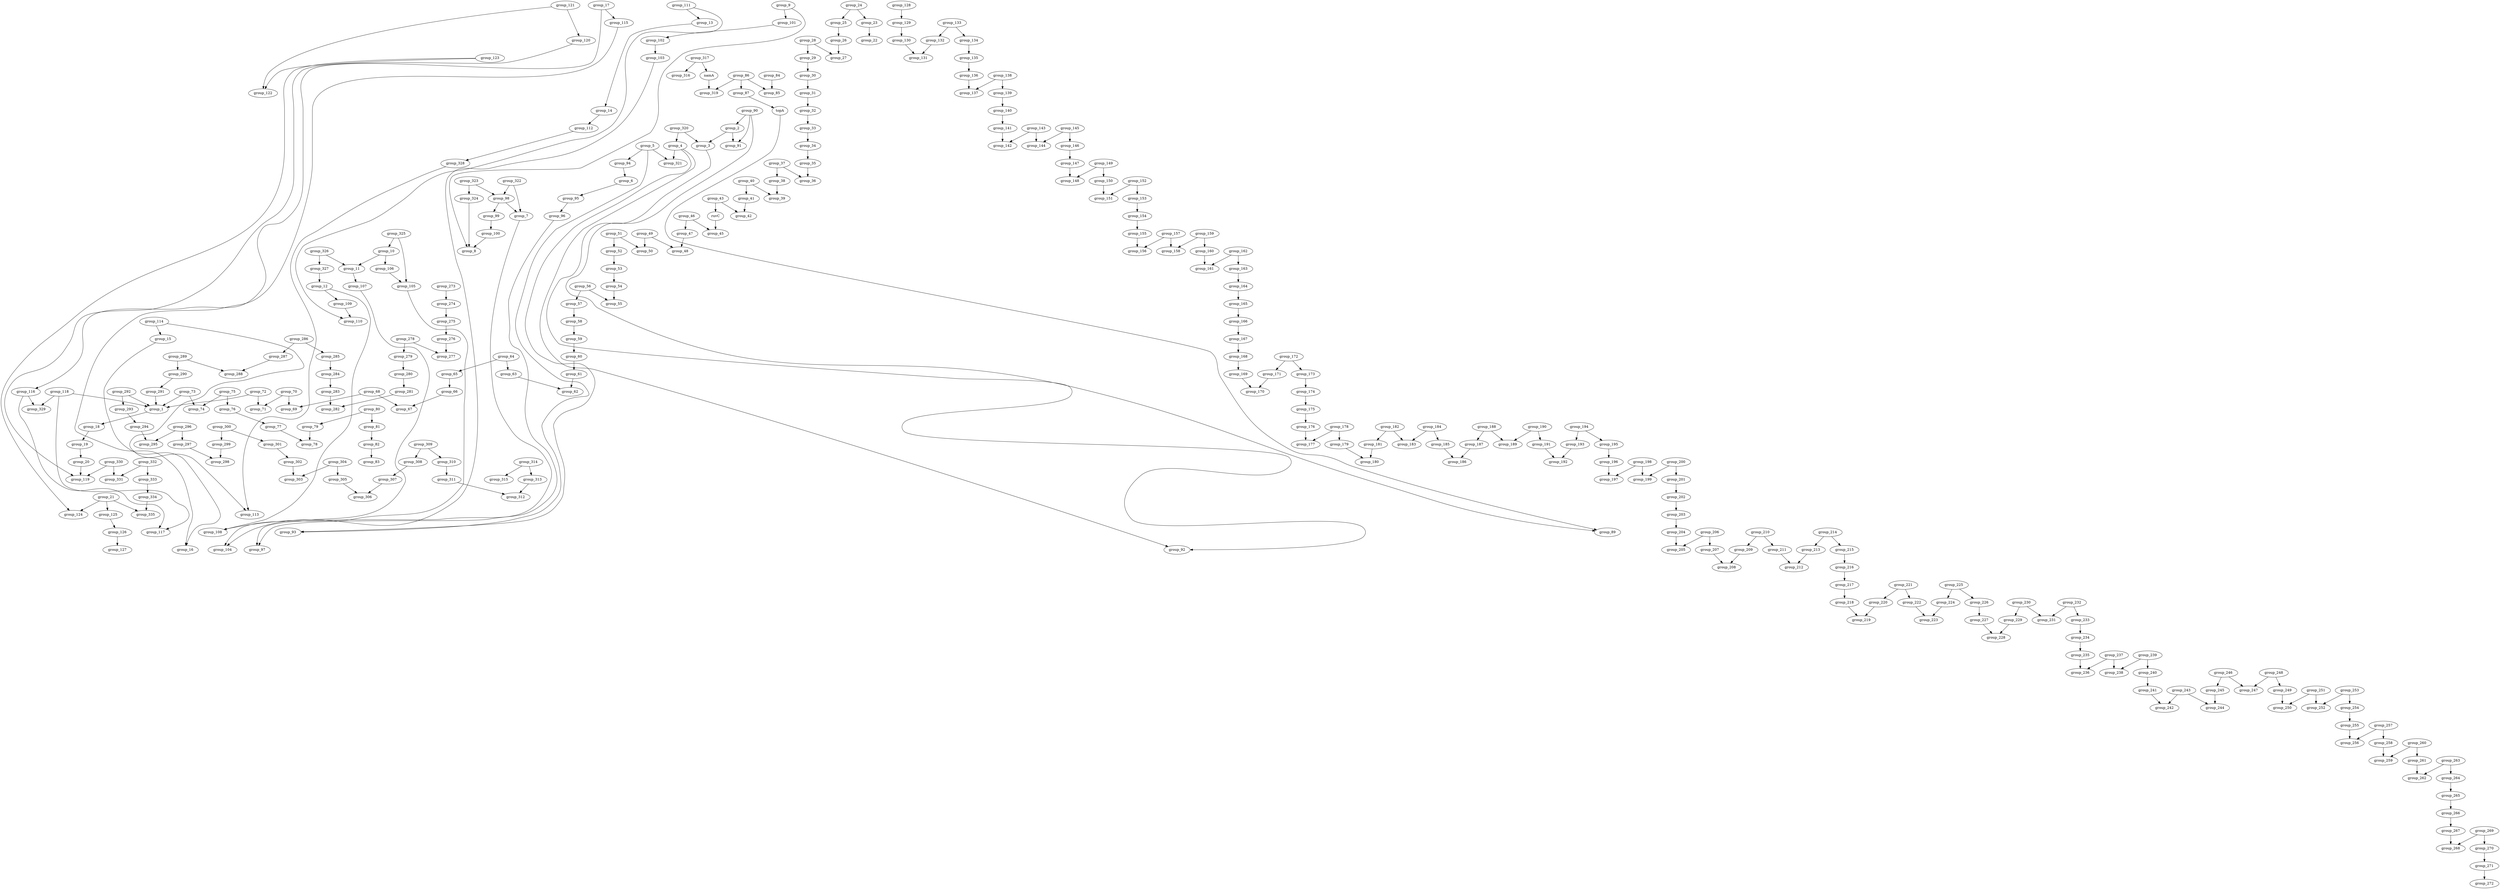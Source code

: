 digraph g
{

  /* list of nodes */
  "group_1";
  "group_10";
  "group_100";
  "group_101";
  "group_102";
  "group_103";
  "group_104";
  "group_105";
  "group_106";
  "group_107";
  "group_108";
  "group_109";
  "group_11";
  "group_110";
  "group_111";
  "group_112";
  "group_113";
  "group_114";
  "group_115";
  "group_116";
  "group_117";
  "group_118";
  "group_119";
  "group_12";
  "group_120";
  "group_121";
  "group_122";
  "group_123";
  "group_124";
  "group_125";
  "group_126";
  "group_127";
  "group_128";
  "group_129";
  "group_13";
  "group_130";
  "group_131";
  "group_132";
  "group_133";
  "group_134";
  "group_135";
  "group_136";
  "group_137";
  "group_138";
  "group_139";
  "group_14";
  "group_140";
  "group_141";
  "group_142";
  "group_143";
  "group_144";
  "group_145";
  "group_146";
  "group_147";
  "group_148";
  "group_149";
  "group_15";
  "group_150";
  "group_151";
  "group_152";
  "group_153";
  "group_154";
  "group_155";
  "group_156";
  "group_157";
  "group_158";
  "group_159";
  "group_16";
  "group_160";
  "group_161";
  "group_162";
  "group_163";
  "group_164";
  "group_165";
  "group_166";
  "group_167";
  "group_168";
  "group_169";
  "group_17";
  "group_170";
  "group_171";
  "group_172";
  "group_173";
  "group_174";
  "group_175";
  "group_176";
  "group_177";
  "group_178";
  "group_179";
  "group_18";
  "group_180";
  "group_181";
  "group_182";
  "group_183";
  "group_184";
  "group_185";
  "group_186";
  "group_187";
  "group_188";
  "group_189";
  "group_19";
  "group_190";
  "group_191";
  "group_192";
  "group_193";
  "group_194";
  "group_195";
  "group_196";
  "group_197";
  "group_198";
  "group_199";
  "group_2";
  "group_20";
  "group_200";
  "group_201";
  "group_202";
  "group_203";
  "group_204";
  "group_205";
  "group_206";
  "group_207";
  "group_208";
  "group_209";
  "group_21";
  "group_210";
  "group_211";
  "group_212";
  "group_213";
  "group_214";
  "group_215";
  "group_216";
  "group_217";
  "group_218";
  "group_219";
  "group_22";
  "group_220";
  "group_221";
  "group_222";
  "group_223";
  "group_224";
  "group_225";
  "group_226";
  "group_227";
  "group_228";
  "group_229";
  "group_23";
  "group_230";
  "group_231";
  "group_232";
  "group_233";
  "group_234";
  "group_235";
  "group_236";
  "group_237";
  "group_238";
  "group_239";
  "group_24";
  "group_240";
  "group_241";
  "group_242";
  "group_243";
  "group_244";
  "group_245";
  "group_246";
  "group_247";
  "group_248";
  "group_249";
  "group_25";
  "group_250";
  "group_251";
  "group_252";
  "group_253";
  "group_254";
  "group_255";
  "group_256";
  "group_257";
  "group_258";
  "group_259";
  "group_26";
  "group_260";
  "group_261";
  "group_262";
  "group_263";
  "group_264";
  "group_265";
  "group_266";
  "group_267";
  "group_268";
  "group_269";
  "group_27";
  "group_270";
  "group_271";
  "group_272";
  "group_273";
  "group_274";
  "group_275";
  "group_276";
  "group_277";
  "group_278";
  "group_279";
  "group_28";
  "group_280";
  "group_281";
  "group_282";
  "group_283";
  "group_284";
  "group_285";
  "group_286";
  "group_287";
  "group_288";
  "group_289";
  "group_29";
  "group_290";
  "group_291";
  "group_292";
  "group_293";
  "group_294";
  "group_295";
  "group_296";
  "group_297";
  "group_298";
  "group_299";
  "group_3";
  "group_30";
  "group_300";
  "group_301";
  "group_302";
  "group_303";
  "group_304";
  "group_305";
  "group_306";
  "group_307";
  "group_308";
  "group_309";
  "group_31";
  "group_310";
  "group_311";
  "group_312";
  "group_313";
  "group_314";
  "group_315";
  "group_316";
  "group_317";
  "group_319";
  "group_32";
  "group_320";
  "group_321";
  "group_322";
  "group_323";
  "group_324";
  "group_325";
  "group_326";
  "group_327";
  "group_328";
  "group_329";
  "group_33";
  "group_330";
  "group_331";
  "group_332";
  "group_333";
  "group_334";
  "group_335";
  "group_34";
  "group_35";
  "group_36";
  "group_37";
  "group_38";
  "group_39";
  "group_4";
  "group_40";
  "group_41";
  "group_42";
  "group_43";
  "group_45";
  "group_46";
  "group_47";
  "group_48";
  "group_49";
  "group_5";
  "group_50";
  "group_51";
  "group_52";
  "group_53";
  "group_54";
  "group_55";
  "group_56";
  "group_57";
  "group_58";
  "group_59";
  "group_6";
  "group_60";
  "group_61";
  "group_62";
  "group_63";
  "group_64";
  "group_65";
  "group_66";
  "group_67";
  "group_68";
  "group_69";
  "group_7";
  "group_70";
  "group_71";
  "group_72";
  "group_73";
  "group_74";
  "group_75";
  "group_76";
  "group_77";
  "group_78";
  "group_79";
  "group_8";
  "group_80";
  "group_81";
  "group_82";
  "group_83";
  "group_84";
  "group_85";
  "group_86";
  "group_87";
  "group_89";
  "group_9";
  "group_90";
  "group_91";
  "group_92";
  "group_93";
  "group_94";
  "group_95";
  "group_96";
  "group_97";
  "group_98";
  "group_99";
  "namA";
  "ruvC";
  "topA";

  /* list of edges */
  "group_100" -> "group_8" [weight = "0.5"];
  "group_101" -> "group_102" [weight = "0.333333333333333"];
  "group_102" -> "group_103" [weight = "0.333333333333333"];
  "group_103" -> "group_104" [weight = "0.333333333333333"];
  "group_105" -> "group_104" [weight = "0.333333333333333"];
  "group_106" -> "group_105" [weight = "0.5"];
  "group_107" -> "group_108" [weight = "0.5"];
  "group_109" -> "group_110" [weight = "0.333333333333333"];
  "group_10" -> "group_106" [weight = "0.5"];
  "group_10" -> "group_11" [weight = "0.333333333333333"];
  "group_111" -> "group_110" [weight = "0.333333333333333"];
  "group_111" -> "group_13" [weight = "0.333333333333333"];
  "group_112" -> "group_328" [weight = "0.333333333333333"];
  "group_114" -> "group_113" [weight = "0.333333333333333"];
  "group_114" -> "group_15" [weight = "0.333333333333333"];
  "group_115" -> "group_16" [weight = "0.333333333333333"];
  "group_116" -> "group_117" [weight = "0.5"];
  "group_116" -> "group_329" [weight = "1"];
  "group_118" -> "group_1" [weight = "0.333333333333333"];
  "group_118" -> "group_117" [weight = "0.5"];
  "group_118" -> "group_329" [weight = "1"];
  "group_11" -> "group_107" [weight = "0.5"];
  "group_120" -> "group_119" [weight = "0.5"];
  "group_121" -> "group_120" [weight = "0.5"];
  "group_121" -> "group_122" [weight = "0.5"];
  "group_123" -> "group_122" [weight = "0.5"];
  "group_123" -> "group_124" [weight = "0.5"];
  "group_125" -> "group_126" [weight = "0.5"];
  "group_126" -> "group_127" [weight = "1"];
  "group_128" -> "group_129" [weight = "3"];
  "group_129" -> "group_130" [weight = "3"];
  "group_12" -> "group_108" [weight = "0.5"];
  "group_12" -> "group_109" [weight = "0.333333333333333"];
  "group_130" -> "group_131" [weight = "3"];
  "group_132" -> "group_131" [weight = "3"];
  "group_133" -> "group_132" [weight = "3"];
  "group_133" -> "group_134" [weight = "3"];
  "group_134" -> "group_135" [weight = "3"];
  "group_135" -> "group_136" [weight = "3"];
  "group_136" -> "group_137" [weight = "3"];
  "group_138" -> "group_137" [weight = "3"];
  "group_138" -> "group_139" [weight = "3"];
  "group_139" -> "group_140" [weight = "3"];
  "group_13" -> "group_14" [weight = "0.333333333333333"];
  "group_140" -> "group_141" [weight = "3"];
  "group_141" -> "group_142" [weight = "3"];
  "group_143" -> "group_142" [weight = "3"];
  "group_143" -> "group_144" [weight = "3"];
  "group_145" -> "group_144" [weight = "3"];
  "group_145" -> "group_146" [weight = "3"];
  "group_146" -> "group_147" [weight = "3"];
  "group_147" -> "group_148" [weight = "3"];
  "group_149" -> "group_148" [weight = "3"];
  "group_149" -> "group_150" [weight = "3"];
  "group_14" -> "group_112" [weight = "0.333333333333333"];
  "group_150" -> "group_151" [weight = "3"];
  "group_152" -> "group_151" [weight = "3"];
  "group_152" -> "group_153" [weight = "3"];
  "group_153" -> "group_154" [weight = "3"];
  "group_154" -> "group_155" [weight = "3"];
  "group_155" -> "group_156" [weight = "3"];
  "group_157" -> "group_156" [weight = "3"];
  "group_157" -> "group_158" [weight = "3"];
  "group_159" -> "group_158" [weight = "3"];
  "group_159" -> "group_160" [weight = "3"];
  "group_15" -> "group_16" [weight = "0.333333333333333"];
  "group_160" -> "group_161" [weight = "3"];
  "group_162" -> "group_161" [weight = "3"];
  "group_162" -> "group_163" [weight = "3"];
  "group_163" -> "group_164" [weight = "3"];
  "group_164" -> "group_165" [weight = "3"];
  "group_165" -> "group_166" [weight = "3"];
  "group_166" -> "group_167" [weight = "3"];
  "group_167" -> "group_168" [weight = "3"];
  "group_168" -> "group_169" [weight = "3"];
  "group_169" -> "group_170" [weight = "3"];
  "group_171" -> "group_170" [weight = "3"];
  "group_172" -> "group_171" [weight = "3"];
  "group_172" -> "group_173" [weight = "3"];
  "group_173" -> "group_174" [weight = "3"];
  "group_174" -> "group_175" [weight = "3"];
  "group_175" -> "group_176" [weight = "3"];
  "group_176" -> "group_177" [weight = "3"];
  "group_178" -> "group_177" [weight = "3"];
  "group_178" -> "group_179" [weight = "3"];
  "group_179" -> "group_180" [weight = "3"];
  "group_17" -> "group_115" [weight = "0.333333333333333"];
  "group_17" -> "group_116" [weight = "0.333333333333333"];
  "group_181" -> "group_180" [weight = "3"];
  "group_182" -> "group_181" [weight = "3"];
  "group_182" -> "group_183" [weight = "3"];
  "group_184" -> "group_183" [weight = "3"];
  "group_184" -> "group_185" [weight = "3"];
  "group_185" -> "group_186" [weight = "3"];
  "group_187" -> "group_186" [weight = "3"];
  "group_188" -> "group_187" [weight = "3"];
  "group_188" -> "group_189" [weight = "3"];
  "group_18" -> "group_19" [weight = "0.333333333333333"];
  "group_190" -> "group_189" [weight = "3"];
  "group_190" -> "group_191" [weight = "3"];
  "group_191" -> "group_192" [weight = "3"];
  "group_193" -> "group_192" [weight = "3"];
  "group_194" -> "group_193" [weight = "3"];
  "group_194" -> "group_195" [weight = "3"];
  "group_195" -> "group_196" [weight = "3"];
  "group_196" -> "group_197" [weight = "3"];
  "group_198" -> "group_197" [weight = "3"];
  "group_198" -> "group_199" [weight = "3"];
  "group_19" -> "group_20" [weight = "0.333333333333333"];
  "group_1" -> "group_18" [weight = "0.333333333333333"];
  "group_200" -> "group_199" [weight = "3"];
  "group_200" -> "group_201" [weight = "3"];
  "group_201" -> "group_202" [weight = "3"];
  "group_202" -> "group_203" [weight = "3"];
  "group_203" -> "group_204" [weight = "3"];
  "group_204" -> "group_205" [weight = "3"];
  "group_206" -> "group_205" [weight = "3"];
  "group_206" -> "group_207" [weight = "3"];
  "group_207" -> "group_208" [weight = "3"];
  "group_209" -> "group_208" [weight = "3"];
  "group_20" -> "group_119" [weight = "0.333333333333333"];
  "group_210" -> "group_209" [weight = "3"];
  "group_210" -> "group_211" [weight = "3"];
  "group_211" -> "group_212" [weight = "3"];
  "group_213" -> "group_212" [weight = "3"];
  "group_214" -> "group_213" [weight = "3"];
  "group_214" -> "group_215" [weight = "3"];
  "group_215" -> "group_216" [weight = "3"];
  "group_216" -> "group_217" [weight = "3"];
  "group_217" -> "group_218" [weight = "3"];
  "group_218" -> "group_219" [weight = "3"];
  "group_21" -> "group_124" [weight = "0.5"];
  "group_21" -> "group_125" [weight = "0.5"];
  "group_21" -> "group_335" [weight = "1"];
  "group_220" -> "group_219" [weight = "3"];
  "group_221" -> "group_220" [weight = "3"];
  "group_221" -> "group_222" [weight = "3"];
  "group_222" -> "group_223" [weight = "3"];
  "group_224" -> "group_223" [weight = "3"];
  "group_225" -> "group_224" [weight = "3"];
  "group_225" -> "group_226" [weight = "3"];
  "group_226" -> "group_227" [weight = "3"];
  "group_227" -> "group_228" [weight = "3"];
  "group_229" -> "group_228" [weight = "3"];
  "group_230" -> "group_229" [weight = "3"];
  "group_230" -> "group_231" [weight = "3"];
  "group_232" -> "group_231" [weight = "3"];
  "group_232" -> "group_233" [weight = "3"];
  "group_233" -> "group_234" [weight = "3"];
  "group_234" -> "group_235" [weight = "3"];
  "group_235" -> "group_236" [weight = "3"];
  "group_237" -> "group_236" [weight = "3"];
  "group_237" -> "group_238" [weight = "3"];
  "group_239" -> "group_238" [weight = "3"];
  "group_239" -> "group_240" [weight = "3"];
  "group_23" -> "group_22" [weight = "3"];
  "group_240" -> "group_241" [weight = "3"];
  "group_241" -> "group_242" [weight = "3"];
  "group_243" -> "group_242" [weight = "3"];
  "group_243" -> "group_244" [weight = "3"];
  "group_245" -> "group_244" [weight = "3"];
  "group_246" -> "group_245" [weight = "3"];
  "group_246" -> "group_247" [weight = "3"];
  "group_248" -> "group_247" [weight = "3"];
  "group_248" -> "group_249" [weight = "3"];
  "group_249" -> "group_250" [weight = "3"];
  "group_24" -> "group_23" [weight = "3"];
  "group_24" -> "group_25" [weight = "3"];
  "group_251" -> "group_250" [weight = "3"];
  "group_251" -> "group_252" [weight = "3"];
  "group_253" -> "group_252" [weight = "3"];
  "group_253" -> "group_254" [weight = "3"];
  "group_254" -> "group_255" [weight = "3"];
  "group_255" -> "group_256" [weight = "3"];
  "group_257" -> "group_256" [weight = "3"];
  "group_257" -> "group_258" [weight = "3"];
  "group_258" -> "group_259" [weight = "3"];
  "group_25" -> "group_26" [weight = "3"];
  "group_260" -> "group_259" [weight = "3"];
  "group_260" -> "group_261" [weight = "3"];
  "group_261" -> "group_262" [weight = "3"];
  "group_263" -> "group_262" [weight = "3"];
  "group_263" -> "group_264" [weight = "3"];
  "group_264" -> "group_265" [weight = "3"];
  "group_265" -> "group_266" [weight = "3"];
  "group_266" -> "group_267" [weight = "3"];
  "group_267" -> "group_268" [weight = "3"];
  "group_269" -> "group_268" [weight = "3"];
  "group_269" -> "group_270" [weight = "3"];
  "group_26" -> "group_27" [weight = "3"];
  "group_270" -> "group_271" [weight = "3"];
  "group_271" -> "group_272" [weight = "3"];
  "group_273" -> "group_274" [weight = "3"];
  "group_274" -> "group_275" [weight = "3"];
  "group_275" -> "group_276" [weight = "3"];
  "group_276" -> "group_277" [weight = "3"];
  "group_278" -> "group_277" [weight = "3"];
  "group_278" -> "group_279" [weight = "3"];
  "group_279" -> "group_280" [weight = "3"];
  "group_280" -> "group_281" [weight = "3"];
  "group_281" -> "group_282" [weight = "3"];
  "group_283" -> "group_282" [weight = "3"];
  "group_284" -> "group_283" [weight = "3"];
  "group_285" -> "group_284" [weight = "3"];
  "group_286" -> "group_285" [weight = "3"];
  "group_286" -> "group_287" [weight = "3"];
  "group_287" -> "group_288" [weight = "3"];
  "group_289" -> "group_288" [weight = "3"];
  "group_289" -> "group_290" [weight = "3"];
  "group_28" -> "group_27" [weight = "3"];
  "group_28" -> "group_29" [weight = "3"];
  "group_290" -> "group_291" [weight = "3"];
  "group_291" -> "group_1" [weight = "3"];
  "group_292" -> "group_1" [weight = "3"];
  "group_292" -> "group_293" [weight = "3"];
  "group_293" -> "group_294" [weight = "3"];
  "group_294" -> "group_295" [weight = "3"];
  "group_296" -> "group_295" [weight = "3"];
  "group_296" -> "group_297" [weight = "3"];
  "group_297" -> "group_298" [weight = "3"];
  "group_299" -> "group_298" [weight = "3"];
  "group_29" -> "group_30" [weight = "3"];
  "group_2" -> "group_3" [weight = "0.5"];
  "group_2" -> "group_91" [weight = "1"];
  "group_300" -> "group_299" [weight = "3"];
  "group_300" -> "group_301" [weight = "3"];
  "group_301" -> "group_302" [weight = "3"];
  "group_302" -> "group_303" [weight = "3"];
  "group_304" -> "group_303" [weight = "3"];
  "group_304" -> "group_305" [weight = "3"];
  "group_305" -> "group_306" [weight = "3"];
  "group_307" -> "group_306" [weight = "3"];
  "group_308" -> "group_307" [weight = "3"];
  "group_309" -> "group_308" [weight = "3"];
  "group_309" -> "group_310" [weight = "3"];
  "group_30" -> "group_31" [weight = "3"];
  "group_310" -> "group_311" [weight = "3"];
  "group_311" -> "group_312" [weight = "3"];
  "group_313" -> "group_312" [weight = "3"];
  "group_314" -> "group_313" [weight = "3"];
  "group_314" -> "group_315" [weight = "3"];
  "group_317" -> "group_316" [weight = "1"];
  "group_317" -> "namA" [weight = "1"];
  "group_31" -> "group_32" [weight = "3"];
  "group_320" -> "group_3" [weight = "1"];
  "group_320" -> "group_4" [weight = "1"];
  "group_322" -> "group_7" [weight = "1"];
  "group_322" -> "group_98" [weight = "1"];
  "group_323" -> "group_324" [weight = "1"];
  "group_323" -> "group_98" [weight = "1"];
  "group_324" -> "group_8" [weight = "1"];
  "group_325" -> "group_10" [weight = "1"];
  "group_325" -> "group_105" [weight = "1"];
  "group_326" -> "group_11" [weight = "1"];
  "group_326" -> "group_327" [weight = "1"];
  "group_327" -> "group_12" [weight = "1"];
  "group_328" -> "group_113" [weight = "0.333333333333333"];
  "group_32" -> "group_33" [weight = "3"];
  "group_330" -> "group_119" [weight = "1"];
  "group_330" -> "group_331" [weight = "1"];
  "group_332" -> "group_331" [weight = "1"];
  "group_332" -> "group_333" [weight = "1"];
  "group_333" -> "group_334" [weight = "1"];
  "group_334" -> "group_335" [weight = "1"];
  "group_33" -> "group_34" [weight = "3"];
  "group_34" -> "group_35" [weight = "3"];
  "group_35" -> "group_36" [weight = "3"];
  "group_37" -> "group_36" [weight = "3"];
  "group_37" -> "group_38" [weight = "3"];
  "group_38" -> "group_39" [weight = "3"];
  "group_3" -> "group_92" [weight = "0.5"];
  "group_40" -> "group_39" [weight = "3"];
  "group_40" -> "group_41" [weight = "3"];
  "group_41" -> "group_42" [weight = "3"];
  "group_43" -> "group_42" [weight = "3"];
  "group_43" -> "ruvC" [weight = "3"];
  "group_46" -> "group_45" [weight = "3"];
  "group_46" -> "group_47" [weight = "3"];
  "group_47" -> "group_48" [weight = "3"];
  "group_49" -> "group_48" [weight = "3"];
  "group_49" -> "group_50" [weight = "3"];
  "group_4" -> "group_321" [weight = "1"];
  "group_4" -> "group_92" [weight = "0.5"];
  "group_4" -> "group_93" [weight = "0.5"];
  "group_51" -> "group_50" [weight = "3"];
  "group_51" -> "group_52" [weight = "3"];
  "group_52" -> "group_53" [weight = "3"];
  "group_53" -> "group_54" [weight = "3"];
  "group_54" -> "group_55" [weight = "3"];
  "group_56" -> "group_55" [weight = "3"];
  "group_56" -> "group_57" [weight = "3"];
  "group_57" -> "group_58" [weight = "3"];
  "group_58" -> "group_59" [weight = "3"];
  "group_59" -> "group_60" [weight = "3"];
  "group_5" -> "group_321" [weight = "1"];
  "group_5" -> "group_93" [weight = "0.5"];
  "group_5" -> "group_94" [weight = "0.333333333333333"];
  "group_60" -> "group_61" [weight = "3"];
  "group_61" -> "group_62" [weight = "3"];
  "group_63" -> "group_62" [weight = "3"];
  "group_64" -> "group_63" [weight = "3"];
  "group_64" -> "group_65" [weight = "3"];
  "group_65" -> "group_66" [weight = "3"];
  "group_66" -> "group_67" [weight = "3"];
  "group_68" -> "group_67" [weight = "3"];
  "group_68" -> "group_69" [weight = "3"];
  "group_6" -> "group_95" [weight = "0.333333333333333"];
  "group_70" -> "group_69" [weight = "3"];
  "group_70" -> "group_71" [weight = "3"];
  "group_72" -> "group_1" [weight = "3"];
  "group_72" -> "group_71" [weight = "3"];
  "group_73" -> "group_1" [weight = "3"];
  "group_73" -> "group_74" [weight = "3"];
  "group_75" -> "group_74" [weight = "3"];
  "group_75" -> "group_76" [weight = "3"];
  "group_76" -> "group_77" [weight = "3"];
  "group_77" -> "group_78" [weight = "3"];
  "group_79" -> "group_78" [weight = "3"];
  "group_7" -> "group_97" [weight = "0.333333333333333"];
  "group_80" -> "group_79" [weight = "3"];
  "group_80" -> "group_81" [weight = "3"];
  "group_81" -> "group_82" [weight = "3"];
  "group_82" -> "group_83" [weight = "3"];
  "group_84" -> "group_85" [weight = "1"];
  "group_86" -> "group_319" [weight = "1"];
  "group_86" -> "group_85" [weight = "1"];
  "group_86" -> "group_87" [weight = "0.5"];
  "group_87" -> "topA" [weight = "0.5"];
  "group_90" -> "group_2" [weight = "1"];
  "group_90" -> "group_89" [weight = "0.5"];
  "group_90" -> "group_91" [weight = "1"];
  "group_94" -> "group_6" [weight = "0.333333333333333"];
  "group_95" -> "group_96" [weight = "0.333333333333333"];
  "group_96" -> "group_97" [weight = "0.333333333333333"];
  "group_98" -> "group_7" [weight = "0.5"];
  "group_98" -> "group_99" [weight = "0.5"];
  "group_99" -> "group_100" [weight = "0.5"];
  "group_9" -> "group_101" [weight = "0.333333333333333"];
  "group_9" -> "group_8" [weight = "0.333333333333333"];
  "namA" -> "group_319" [weight = "1"];
  "ruvC" -> "group_45" [weight = "3"];
  "topA" -> "group_89" [weight = "0.5"];
}
